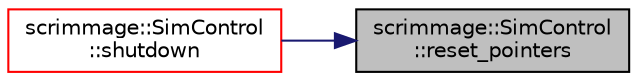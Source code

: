 digraph "scrimmage::SimControl::reset_pointers"
{
 // LATEX_PDF_SIZE
  edge [fontname="Helvetica",fontsize="10",labelfontname="Helvetica",labelfontsize="10"];
  node [fontname="Helvetica",fontsize="10",shape=record];
  rankdir="RL";
  Node1 [label="scrimmage::SimControl\l::reset_pointers",height=0.2,width=0.4,color="black", fillcolor="grey75", style="filled", fontcolor="black",tooltip=" "];
  Node1 -> Node2 [dir="back",color="midnightblue",fontsize="10",style="solid",fontname="Helvetica"];
  Node2 [label="scrimmage::SimControl\l::shutdown",height=0.2,width=0.4,color="red", fillcolor="white", style="filled",URL="$classscrimmage_1_1SimControl.html#a7097c426992e38b4ae878e824c9bcde6",tooltip="Finalizes the simulation, closes logs, closes plugins."];
}
